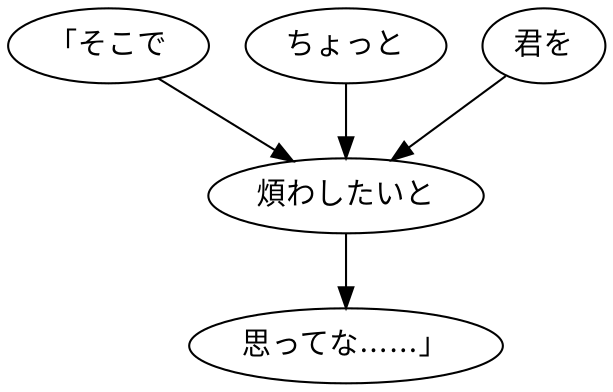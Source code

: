 digraph graph2144 {
	node0 [label="「そこで"];
	node1 [label="ちょっと"];
	node2 [label="君を"];
	node3 [label="煩わしたいと"];
	node4 [label="思ってな……」"];
	node0 -> node3;
	node1 -> node3;
	node2 -> node3;
	node3 -> node4;
}
